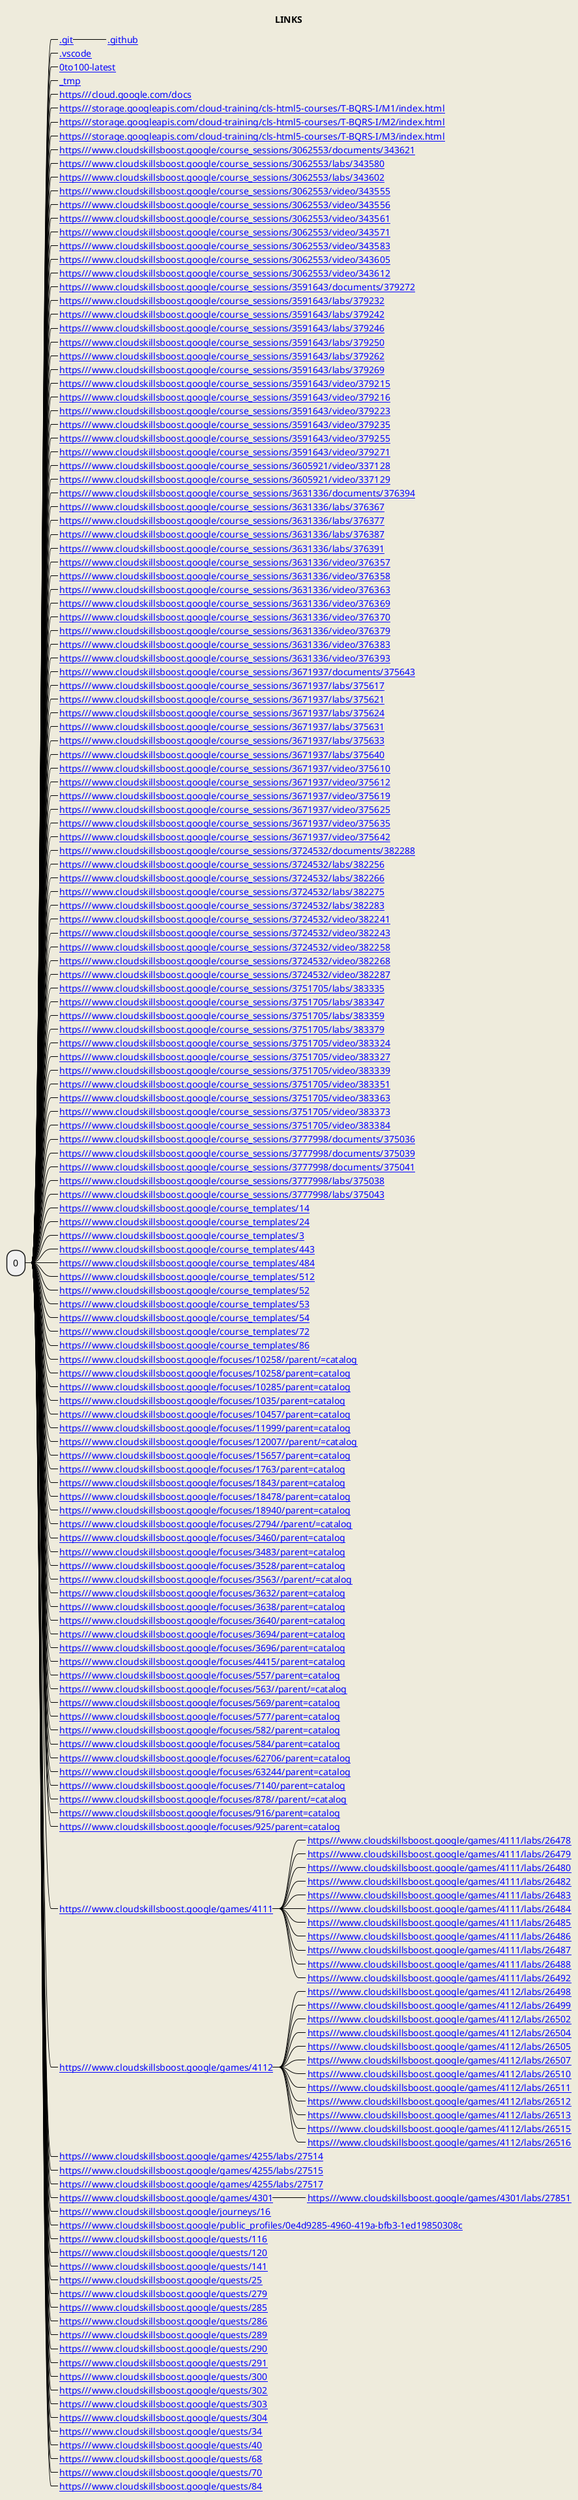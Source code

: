 
@startmindmap

title LINKS

skinparam shadowing false
skinparam backgroundColor #EEEBDC
skinparam ArrowColor black
skinparam noteBorderColor black

+ 0
++_ [[ .git ]]
+++_ [[ .github ]]
++_ [[ .vscode ]]
++_ [[ 0to100-latest ]]
++_ [[ _tmp ]]
++_ [[ https///cloud.google.com/docs ]]
++_ [[ https///storage.googleapis.com/cloud-training/cls-html5-courses/T-BQRS-I/M1/index.html ]]
++_ [[ https///storage.googleapis.com/cloud-training/cls-html5-courses/T-BQRS-I/M2/index.html ]]
++_ [[ https///storage.googleapis.com/cloud-training/cls-html5-courses/T-BQRS-I/M3/index.html ]]
++_ [[ https///www.cloudskillsboost.google/course_sessions/3062553/documents/343621 ]]
++_ [[ https///www.cloudskillsboost.google/course_sessions/3062553/labs/343580 ]]
++_ [[ https///www.cloudskillsboost.google/course_sessions/3062553/labs/343602 ]]
++_ [[ https///www.cloudskillsboost.google/course_sessions/3062553/video/343555 ]]
++_ [[ https///www.cloudskillsboost.google/course_sessions/3062553/video/343556 ]]
++_ [[ https///www.cloudskillsboost.google/course_sessions/3062553/video/343561 ]]
++_ [[ https///www.cloudskillsboost.google/course_sessions/3062553/video/343571 ]]
++_ [[ https///www.cloudskillsboost.google/course_sessions/3062553/video/343583 ]]
++_ [[ https///www.cloudskillsboost.google/course_sessions/3062553/video/343605 ]]
++_ [[ https///www.cloudskillsboost.google/course_sessions/3062553/video/343612 ]]
++_ [[ https///www.cloudskillsboost.google/course_sessions/3591643/documents/379272 ]]
++_ [[ https///www.cloudskillsboost.google/course_sessions/3591643/labs/379232 ]]
++_ [[ https///www.cloudskillsboost.google/course_sessions/3591643/labs/379242 ]]
++_ [[ https///www.cloudskillsboost.google/course_sessions/3591643/labs/379246 ]]
++_ [[ https///www.cloudskillsboost.google/course_sessions/3591643/labs/379250 ]]
++_ [[ https///www.cloudskillsboost.google/course_sessions/3591643/labs/379262 ]]
++_ [[ https///www.cloudskillsboost.google/course_sessions/3591643/labs/379269 ]]
++_ [[ https///www.cloudskillsboost.google/course_sessions/3591643/video/379215 ]]
++_ [[ https///www.cloudskillsboost.google/course_sessions/3591643/video/379216 ]]
++_ [[ https///www.cloudskillsboost.google/course_sessions/3591643/video/379223 ]]
++_ [[ https///www.cloudskillsboost.google/course_sessions/3591643/video/379235 ]]
++_ [[ https///www.cloudskillsboost.google/course_sessions/3591643/video/379255 ]]
++_ [[ https///www.cloudskillsboost.google/course_sessions/3591643/video/379271 ]]
++_ [[ https///www.cloudskillsboost.google/course_sessions/3605921/video/337128 ]]
++_ [[ https///www.cloudskillsboost.google/course_sessions/3605921/video/337129 ]]
++_ [[ https///www.cloudskillsboost.google/course_sessions/3631336/documents/376394 ]]
++_ [[ https///www.cloudskillsboost.google/course_sessions/3631336/labs/376367 ]]
++_ [[ https///www.cloudskillsboost.google/course_sessions/3631336/labs/376377 ]]
++_ [[ https///www.cloudskillsboost.google/course_sessions/3631336/labs/376387 ]]
++_ [[ https///www.cloudskillsboost.google/course_sessions/3631336/labs/376391 ]]
++_ [[ https///www.cloudskillsboost.google/course_sessions/3631336/video/376357 ]]
++_ [[ https///www.cloudskillsboost.google/course_sessions/3631336/video/376358 ]]
++_ [[ https///www.cloudskillsboost.google/course_sessions/3631336/video/376363 ]]
++_ [[ https///www.cloudskillsboost.google/course_sessions/3631336/video/376369 ]]
++_ [[ https///www.cloudskillsboost.google/course_sessions/3631336/video/376370 ]]
++_ [[ https///www.cloudskillsboost.google/course_sessions/3631336/video/376379 ]]
++_ [[ https///www.cloudskillsboost.google/course_sessions/3631336/video/376383 ]]
++_ [[ https///www.cloudskillsboost.google/course_sessions/3631336/video/376393 ]]
++_ [[ https///www.cloudskillsboost.google/course_sessions/3671937/documents/375643 ]]
++_ [[ https///www.cloudskillsboost.google/course_sessions/3671937/labs/375617 ]]
++_ [[ https///www.cloudskillsboost.google/course_sessions/3671937/labs/375621 ]]
++_ [[ https///www.cloudskillsboost.google/course_sessions/3671937/labs/375624 ]]
++_ [[ https///www.cloudskillsboost.google/course_sessions/3671937/labs/375631 ]]
++_ [[ https///www.cloudskillsboost.google/course_sessions/3671937/labs/375633 ]]
++_ [[ https///www.cloudskillsboost.google/course_sessions/3671937/labs/375640 ]]
++_ [[ https///www.cloudskillsboost.google/course_sessions/3671937/video/375610 ]]
++_ [[ https///www.cloudskillsboost.google/course_sessions/3671937/video/375612 ]]
++_ [[ https///www.cloudskillsboost.google/course_sessions/3671937/video/375619 ]]
++_ [[ https///www.cloudskillsboost.google/course_sessions/3671937/video/375625 ]]
++_ [[ https///www.cloudskillsboost.google/course_sessions/3671937/video/375635 ]]
++_ [[ https///www.cloudskillsboost.google/course_sessions/3671937/video/375642 ]]
++_ [[ https///www.cloudskillsboost.google/course_sessions/3724532/documents/382288 ]]
++_ [[ https///www.cloudskillsboost.google/course_sessions/3724532/labs/382256 ]]
++_ [[ https///www.cloudskillsboost.google/course_sessions/3724532/labs/382266 ]]
++_ [[ https///www.cloudskillsboost.google/course_sessions/3724532/labs/382275 ]]
++_ [[ https///www.cloudskillsboost.google/course_sessions/3724532/labs/382283 ]]
++_ [[ https///www.cloudskillsboost.google/course_sessions/3724532/video/382241 ]]
++_ [[ https///www.cloudskillsboost.google/course_sessions/3724532/video/382243 ]]
++_ [[ https///www.cloudskillsboost.google/course_sessions/3724532/video/382258 ]]
++_ [[ https///www.cloudskillsboost.google/course_sessions/3724532/video/382268 ]]
++_ [[ https///www.cloudskillsboost.google/course_sessions/3724532/video/382287 ]]
++_ [[ https///www.cloudskillsboost.google/course_sessions/3751705/labs/383335 ]]
++_ [[ https///www.cloudskillsboost.google/course_sessions/3751705/labs/383347 ]]
++_ [[ https///www.cloudskillsboost.google/course_sessions/3751705/labs/383359 ]]
++_ [[ https///www.cloudskillsboost.google/course_sessions/3751705/labs/383379 ]]
++_ [[ https///www.cloudskillsboost.google/course_sessions/3751705/video/383324 ]]
++_ [[ https///www.cloudskillsboost.google/course_sessions/3751705/video/383327 ]]
++_ [[ https///www.cloudskillsboost.google/course_sessions/3751705/video/383339 ]]
++_ [[ https///www.cloudskillsboost.google/course_sessions/3751705/video/383351 ]]
++_ [[ https///www.cloudskillsboost.google/course_sessions/3751705/video/383363 ]]
++_ [[ https///www.cloudskillsboost.google/course_sessions/3751705/video/383373 ]]
++_ [[ https///www.cloudskillsboost.google/course_sessions/3751705/video/383384 ]]
++_ [[ https///www.cloudskillsboost.google/course_sessions/3777998/documents/375036 ]]
++_ [[ https///www.cloudskillsboost.google/course_sessions/3777998/documents/375039 ]]
++_ [[ https///www.cloudskillsboost.google/course_sessions/3777998/documents/375041 ]]
++_ [[ https///www.cloudskillsboost.google/course_sessions/3777998/labs/375038 ]]
++_ [[ https///www.cloudskillsboost.google/course_sessions/3777998/labs/375043 ]]
++_ [[ https///www.cloudskillsboost.google/course_templates/14 ]]
++_ [[ https///www.cloudskillsboost.google/course_templates/24 ]]
++_ [[ https///www.cloudskillsboost.google/course_templates/3 ]]
++_ [[ https///www.cloudskillsboost.google/course_templates/443 ]]
++_ [[ https///www.cloudskillsboost.google/course_templates/484 ]]
++_ [[ https///www.cloudskillsboost.google/course_templates/512 ]]
++_ [[ https///www.cloudskillsboost.google/course_templates/52 ]]
++_ [[ https///www.cloudskillsboost.google/course_templates/53 ]]
++_ [[ https///www.cloudskillsboost.google/course_templates/54 ]]
++_ [[ https///www.cloudskillsboost.google/course_templates/72 ]]
++_ [[ https///www.cloudskillsboost.google/course_templates/86 ]]
++_ [[ https///www.cloudskillsboost.google/focuses/10258//parent/=catalog ]]
++_ [[ https///www.cloudskillsboost.google/focuses/10258/parent=catalog ]]
++_ [[ https///www.cloudskillsboost.google/focuses/10285/parent=catalog ]]
++_ [[ https///www.cloudskillsboost.google/focuses/1035/parent=catalog ]]
++_ [[ https///www.cloudskillsboost.google/focuses/10457/parent=catalog ]]
++_ [[ https///www.cloudskillsboost.google/focuses/11999/parent=catalog ]]
++_ [[ https///www.cloudskillsboost.google/focuses/12007//parent/=catalog ]]
++_ [[ https///www.cloudskillsboost.google/focuses/15657/parent=catalog ]]
++_ [[ https///www.cloudskillsboost.google/focuses/1763/parent=catalog ]]
++_ [[ https///www.cloudskillsboost.google/focuses/1843/parent=catalog ]]
++_ [[ https///www.cloudskillsboost.google/focuses/18478/parent=catalog ]]
++_ [[ https///www.cloudskillsboost.google/focuses/18940/parent=catalog ]]
++_ [[ https///www.cloudskillsboost.google/focuses/2794//parent/=catalog ]]
++_ [[ https///www.cloudskillsboost.google/focuses/3460/parent=catalog ]]
++_ [[ https///www.cloudskillsboost.google/focuses/3483/parent=catalog ]]
++_ [[ https///www.cloudskillsboost.google/focuses/3528/parent=catalog ]]
++_ [[ https///www.cloudskillsboost.google/focuses/3563//parent/=catalog ]]
++_ [[ https///www.cloudskillsboost.google/focuses/3632/parent=catalog ]]
++_ [[ https///www.cloudskillsboost.google/focuses/3638/parent=catalog ]]
++_ [[ https///www.cloudskillsboost.google/focuses/3640/parent=catalog ]]
++_ [[ https///www.cloudskillsboost.google/focuses/3694/parent=catalog ]]
++_ [[ https///www.cloudskillsboost.google/focuses/3696/parent=catalog ]]
++_ [[ https///www.cloudskillsboost.google/focuses/4415/parent=catalog ]]
++_ [[ https///www.cloudskillsboost.google/focuses/557/parent=catalog ]]
++_ [[ https///www.cloudskillsboost.google/focuses/563//parent/=catalog ]]
++_ [[ https///www.cloudskillsboost.google/focuses/569/parent=catalog ]]
++_ [[ https///www.cloudskillsboost.google/focuses/577/parent=catalog ]]
++_ [[ https///www.cloudskillsboost.google/focuses/582/parent=catalog ]]
++_ [[ https///www.cloudskillsboost.google/focuses/584/parent=catalog ]]
++_ [[ https///www.cloudskillsboost.google/focuses/62706/parent=catalog ]]
++_ [[ https///www.cloudskillsboost.google/focuses/63244/parent=catalog ]]
++_ [[ https///www.cloudskillsboost.google/focuses/7140/parent=catalog ]]
++_ [[ https///www.cloudskillsboost.google/focuses/878//parent/=catalog ]]
++_ [[ https///www.cloudskillsboost.google/focuses/916/parent=catalog ]]
++_ [[ https///www.cloudskillsboost.google/focuses/925/parent=catalog ]]
++_ [[ https///www.cloudskillsboost.google/games/4111 ]]
+++_ [[ https///www.cloudskillsboost.google/games/4111/labs/26478 ]]
+++_ [[ https///www.cloudskillsboost.google/games/4111/labs/26479 ]]
+++_ [[ https///www.cloudskillsboost.google/games/4111/labs/26480 ]]
+++_ [[ https///www.cloudskillsboost.google/games/4111/labs/26482 ]]
+++_ [[ https///www.cloudskillsboost.google/games/4111/labs/26483 ]]
+++_ [[ https///www.cloudskillsboost.google/games/4111/labs/26484 ]]
+++_ [[ https///www.cloudskillsboost.google/games/4111/labs/26485 ]]
+++_ [[ https///www.cloudskillsboost.google/games/4111/labs/26486 ]]
+++_ [[ https///www.cloudskillsboost.google/games/4111/labs/26487 ]]
+++_ [[ https///www.cloudskillsboost.google/games/4111/labs/26488 ]]
+++_ [[ https///www.cloudskillsboost.google/games/4111/labs/26492 ]]
++_ [[ https///www.cloudskillsboost.google/games/4112 ]]
+++_ [[ https///www.cloudskillsboost.google/games/4112/labs/26498 ]]
+++_ [[ https///www.cloudskillsboost.google/games/4112/labs/26499 ]]
+++_ [[ https///www.cloudskillsboost.google/games/4112/labs/26502 ]]
+++_ [[ https///www.cloudskillsboost.google/games/4112/labs/26504 ]]
+++_ [[ https///www.cloudskillsboost.google/games/4112/labs/26505 ]]
+++_ [[ https///www.cloudskillsboost.google/games/4112/labs/26507 ]]
+++_ [[ https///www.cloudskillsboost.google/games/4112/labs/26510 ]]
+++_ [[ https///www.cloudskillsboost.google/games/4112/labs/26511 ]]
+++_ [[ https///www.cloudskillsboost.google/games/4112/labs/26512 ]]
+++_ [[ https///www.cloudskillsboost.google/games/4112/labs/26513 ]]
+++_ [[ https///www.cloudskillsboost.google/games/4112/labs/26515 ]]
+++_ [[ https///www.cloudskillsboost.google/games/4112/labs/26516 ]]
++_ [[ https///www.cloudskillsboost.google/games/4255/labs/27514 ]]
++_ [[ https///www.cloudskillsboost.google/games/4255/labs/27515 ]]
++_ [[ https///www.cloudskillsboost.google/games/4255/labs/27517 ]]
++_ [[ https///www.cloudskillsboost.google/games/4301 ]]
+++_ [[ https///www.cloudskillsboost.google/games/4301/labs/27851 ]]
++_ [[ https///www.cloudskillsboost.google/journeys/16 ]]
++_ [[ https///www.cloudskillsboost.google/public_profiles/0e4d9285-4960-419a-bfb3-1ed19850308c ]]
++_ [[ https///www.cloudskillsboost.google/quests/116 ]]
++_ [[ https///www.cloudskillsboost.google/quests/120 ]]
++_ [[ https///www.cloudskillsboost.google/quests/141 ]]
++_ [[ https///www.cloudskillsboost.google/quests/25 ]]
++_ [[ https///www.cloudskillsboost.google/quests/279 ]]
++_ [[ https///www.cloudskillsboost.google/quests/285 ]]
++_ [[ https///www.cloudskillsboost.google/quests/286 ]]
++_ [[ https///www.cloudskillsboost.google/quests/289 ]]
++_ [[ https///www.cloudskillsboost.google/quests/290 ]]
++_ [[ https///www.cloudskillsboost.google/quests/291 ]]
++_ [[ https///www.cloudskillsboost.google/quests/300 ]]
++_ [[ https///www.cloudskillsboost.google/quests/302 ]]
++_ [[ https///www.cloudskillsboost.google/quests/303 ]]
++_ [[ https///www.cloudskillsboost.google/quests/304 ]]
++_ [[ https///www.cloudskillsboost.google/quests/34 ]]
++_ [[ https///www.cloudskillsboost.google/quests/40 ]]
++_ [[ https///www.cloudskillsboost.google/quests/68 ]]
++_ [[ https///www.cloudskillsboost.google/quests/70 ]]
++_ [[ https///www.cloudskillsboost.google/quests/84 ]]

@endmindmap
        